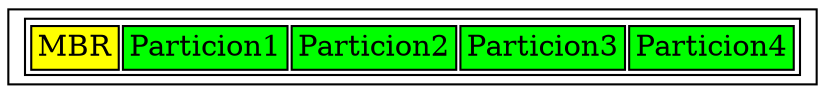 digraph DSK {
node [shape=record];struct0 [label=<<table><tr><td bgcolor="yellow">MBR</td><td bgcolor="green">Particion1</td><td bgcolor="green">Particion2</td><td bgcolor="green">Particion3</td><td bgcolor="green">Particion4</td></tr></table>>];
}